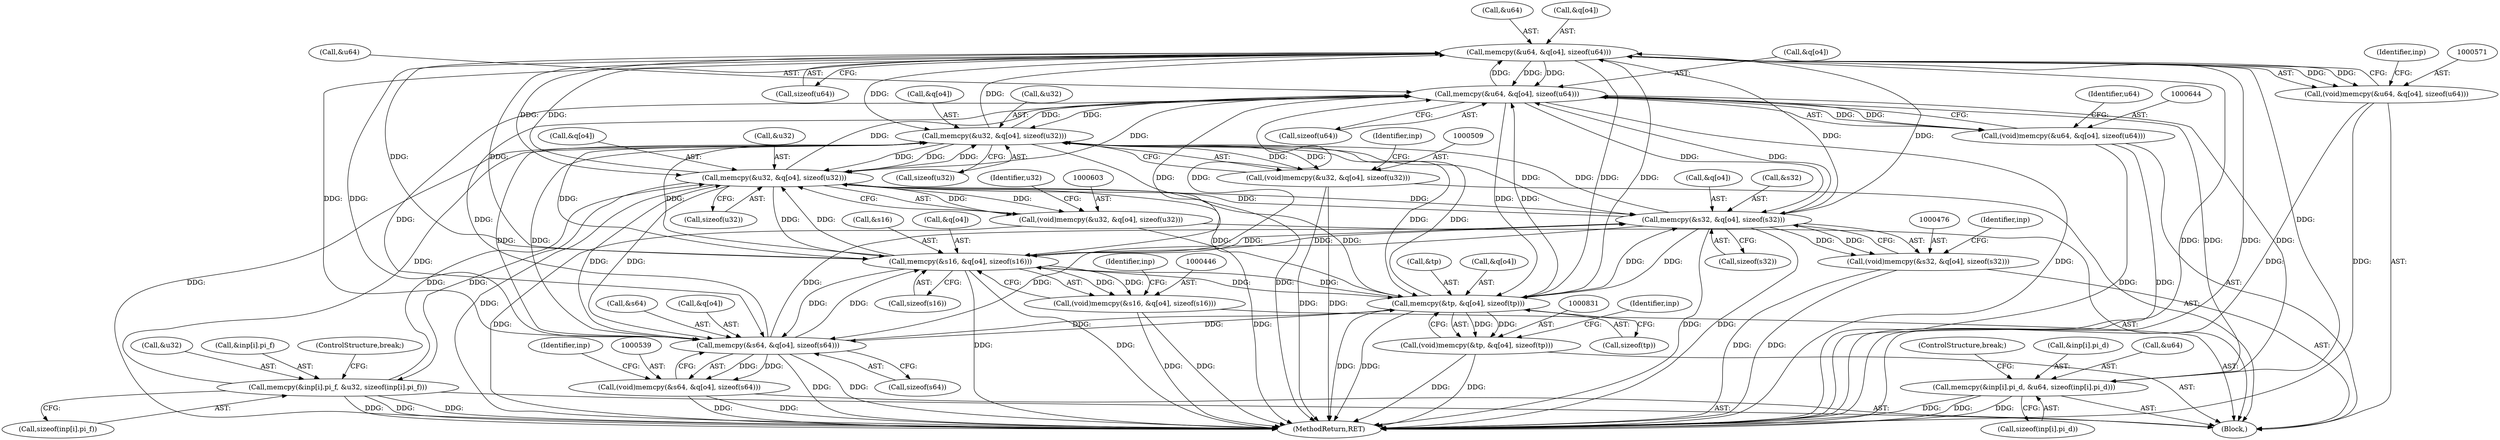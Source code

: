 digraph "0_php-src_0641e56be1af003aa02c7c6b0184466540637233@API" {
"1000572" [label="(Call,memcpy(&u64, &q[o4], sizeof(u64)))"];
"1000660" [label="(Call,memcpy(&inp[i].pi_d, &u64, sizeof(inp[i].pi_d)))"];
"1000645" [label="(Call,memcpy(&u64, &q[o4], sizeof(u64)))"];
"1000572" [label="(Call,memcpy(&u64, &q[o4], sizeof(u64)))"];
"1000510" [label="(Call,memcpy(&u32, &q[o4], sizeof(u32)))"];
"1000617" [label="(Call,memcpy(&inp[i].pi_f, &u32, sizeof(inp[i].pi_f)))"];
"1000604" [label="(Call,memcpy(&u32, &q[o4], sizeof(u32)))"];
"1000477" [label="(Call,memcpy(&s32, &q[o4], sizeof(s32)))"];
"1000540" [label="(Call,memcpy(&s64, &q[o4], sizeof(s64)))"];
"1000832" [label="(Call,memcpy(&tp, &q[o4], sizeof(tp)))"];
"1000447" [label="(Call,memcpy(&s16, &q[o4], sizeof(s16)))"];
"1000445" [label="(Call,(void)memcpy(&s16, &q[o4], sizeof(s16)))"];
"1000475" [label="(Call,(void)memcpy(&s32, &q[o4], sizeof(s32)))"];
"1000508" [label="(Call,(void)memcpy(&u32, &q[o4], sizeof(u32)))"];
"1000538" [label="(Call,(void)memcpy(&s64, &q[o4], sizeof(s64)))"];
"1000570" [label="(Call,(void)memcpy(&u64, &q[o4], sizeof(u64)))"];
"1000602" [label="(Call,(void)memcpy(&u32, &q[o4], sizeof(u32)))"];
"1000643" [label="(Call,(void)memcpy(&u64, &q[o4], sizeof(u64)))"];
"1000830" [label="(Call,(void)memcpy(&tp, &q[o4], sizeof(tp)))"];
"1000573" [label="(Call,&u64)"];
"1000540" [label="(Call,memcpy(&s64, &q[o4], sizeof(s64)))"];
"1000652" [label="(Call,sizeof(u64))"];
"1000489" [label="(Identifier,inp)"];
"1000575" [label="(Call,&q[o4])"];
"1000660" [label="(Call,memcpy(&inp[i].pi_d, &u64, sizeof(inp[i].pi_d)))"];
"1000508" [label="(Call,(void)memcpy(&u32, &q[o4], sizeof(u32)))"];
"1000547" [label="(Call,sizeof(s64))"];
"1000832" [label="(Call,memcpy(&tp, &q[o4], sizeof(tp)))"];
"1000617" [label="(Call,memcpy(&inp[i].pi_f, &u32, sizeof(inp[i].pi_f)))"];
"1000604" [label="(Call,memcpy(&u32, &q[o4], sizeof(u32)))"];
"1000614" [label="(Identifier,u32)"];
"1000579" [label="(Call,sizeof(u64))"];
"1000839" [label="(Call,sizeof(tp))"];
"1000543" [label="(Call,&q[o4])"];
"1000570" [label="(Call,(void)memcpy(&u64, &q[o4], sizeof(u64)))"];
"1000510" [label="(Call,memcpy(&u32, &q[o4], sizeof(u32)))"];
"1000624" [label="(Call,&u32)"];
"1000830" [label="(Call,(void)memcpy(&tp, &q[o4], sizeof(tp)))"];
"1000833" [label="(Call,&tp)"];
"1000667" [label="(Call,&u64)"];
"1000445" [label="(Call,(void)memcpy(&s16, &q[o4], sizeof(s16)))"];
"1000572" [label="(Call,memcpy(&u64, &q[o4], sizeof(u64)))"];
"1000646" [label="(Call,&u64)"];
"1000643" [label="(Call,(void)memcpy(&u64, &q[o4], sizeof(u64)))"];
"1000611" [label="(Call,sizeof(u32))"];
"1000844" [label="(Identifier,inp)"];
"1000883" [label="(MethodReturn,RET)"];
"1000669" [label="(Call,sizeof(inp[i].pi_d))"];
"1000675" [label="(ControlStructure,break;)"];
"1000480" [label="(Call,&q[o4])"];
"1000522" [label="(Identifier,inp)"];
"1000655" [label="(Identifier,u64)"];
"1000835" [label="(Call,&q[o4])"];
"1000478" [label="(Call,&s32)"];
"1000511" [label="(Call,&u32)"];
"1000626" [label="(Call,sizeof(inp[i].pi_f))"];
"1000618" [label="(Call,&inp[i].pi_f)"];
"1000477" [label="(Call,memcpy(&s32, &q[o4], sizeof(s32)))"];
"1000645" [label="(Call,memcpy(&u64, &q[o4], sizeof(u64)))"];
"1000459" [label="(Identifier,inp)"];
"1000517" [label="(Call,sizeof(u32))"];
"1000454" [label="(Call,sizeof(s16))"];
"1000552" [label="(Identifier,inp)"];
"1000450" [label="(Call,&q[o4])"];
"1000447" [label="(Call,memcpy(&s16, &q[o4], sizeof(s16)))"];
"1000538" [label="(Call,(void)memcpy(&s64, &q[o4], sizeof(s64)))"];
"1000661" [label="(Call,&inp[i].pi_d)"];
"1000632" [label="(ControlStructure,break;)"];
"1000607" [label="(Call,&q[o4])"];
"1000605" [label="(Call,&u32)"];
"1000648" [label="(Call,&q[o4])"];
"1000475" [label="(Call,(void)memcpy(&s32, &q[o4], sizeof(s32)))"];
"1000584" [label="(Identifier,inp)"];
"1000431" [label="(Block,)"];
"1000484" [label="(Call,sizeof(s32))"];
"1000541" [label="(Call,&s64)"];
"1000513" [label="(Call,&q[o4])"];
"1000602" [label="(Call,(void)memcpy(&u32, &q[o4], sizeof(u32)))"];
"1000448" [label="(Call,&s16)"];
"1000572" -> "1000570"  [label="AST: "];
"1000572" -> "1000579"  [label="CFG: "];
"1000573" -> "1000572"  [label="AST: "];
"1000575" -> "1000572"  [label="AST: "];
"1000579" -> "1000572"  [label="AST: "];
"1000570" -> "1000572"  [label="CFG: "];
"1000572" -> "1000883"  [label="DDG: "];
"1000572" -> "1000883"  [label="DDG: "];
"1000572" -> "1000447"  [label="DDG: "];
"1000572" -> "1000477"  [label="DDG: "];
"1000572" -> "1000510"  [label="DDG: "];
"1000572" -> "1000540"  [label="DDG: "];
"1000572" -> "1000570"  [label="DDG: "];
"1000572" -> "1000570"  [label="DDG: "];
"1000660" -> "1000572"  [label="DDG: "];
"1000510" -> "1000572"  [label="DDG: "];
"1000477" -> "1000572"  [label="DDG: "];
"1000540" -> "1000572"  [label="DDG: "];
"1000604" -> "1000572"  [label="DDG: "];
"1000645" -> "1000572"  [label="DDG: "];
"1000832" -> "1000572"  [label="DDG: "];
"1000447" -> "1000572"  [label="DDG: "];
"1000572" -> "1000604"  [label="DDG: "];
"1000572" -> "1000645"  [label="DDG: "];
"1000572" -> "1000645"  [label="DDG: "];
"1000572" -> "1000832"  [label="DDG: "];
"1000660" -> "1000431"  [label="AST: "];
"1000660" -> "1000669"  [label="CFG: "];
"1000661" -> "1000660"  [label="AST: "];
"1000667" -> "1000660"  [label="AST: "];
"1000669" -> "1000660"  [label="AST: "];
"1000675" -> "1000660"  [label="CFG: "];
"1000660" -> "1000883"  [label="DDG: "];
"1000660" -> "1000883"  [label="DDG: "];
"1000660" -> "1000883"  [label="DDG: "];
"1000660" -> "1000645"  [label="DDG: "];
"1000645" -> "1000660"  [label="DDG: "];
"1000645" -> "1000643"  [label="AST: "];
"1000645" -> "1000652"  [label="CFG: "];
"1000646" -> "1000645"  [label="AST: "];
"1000648" -> "1000645"  [label="AST: "];
"1000652" -> "1000645"  [label="AST: "];
"1000643" -> "1000645"  [label="CFG: "];
"1000645" -> "1000883"  [label="DDG: "];
"1000645" -> "1000447"  [label="DDG: "];
"1000645" -> "1000477"  [label="DDG: "];
"1000645" -> "1000510"  [label="DDG: "];
"1000645" -> "1000540"  [label="DDG: "];
"1000645" -> "1000604"  [label="DDG: "];
"1000645" -> "1000643"  [label="DDG: "];
"1000645" -> "1000643"  [label="DDG: "];
"1000510" -> "1000645"  [label="DDG: "];
"1000477" -> "1000645"  [label="DDG: "];
"1000540" -> "1000645"  [label="DDG: "];
"1000604" -> "1000645"  [label="DDG: "];
"1000832" -> "1000645"  [label="DDG: "];
"1000447" -> "1000645"  [label="DDG: "];
"1000645" -> "1000832"  [label="DDG: "];
"1000510" -> "1000508"  [label="AST: "];
"1000510" -> "1000517"  [label="CFG: "];
"1000511" -> "1000510"  [label="AST: "];
"1000513" -> "1000510"  [label="AST: "];
"1000517" -> "1000510"  [label="AST: "];
"1000508" -> "1000510"  [label="CFG: "];
"1000510" -> "1000883"  [label="DDG: "];
"1000510" -> "1000883"  [label="DDG: "];
"1000510" -> "1000447"  [label="DDG: "];
"1000510" -> "1000477"  [label="DDG: "];
"1000510" -> "1000508"  [label="DDG: "];
"1000510" -> "1000508"  [label="DDG: "];
"1000617" -> "1000510"  [label="DDG: "];
"1000477" -> "1000510"  [label="DDG: "];
"1000540" -> "1000510"  [label="DDG: "];
"1000604" -> "1000510"  [label="DDG: "];
"1000832" -> "1000510"  [label="DDG: "];
"1000447" -> "1000510"  [label="DDG: "];
"1000510" -> "1000540"  [label="DDG: "];
"1000510" -> "1000604"  [label="DDG: "];
"1000510" -> "1000604"  [label="DDG: "];
"1000510" -> "1000832"  [label="DDG: "];
"1000617" -> "1000431"  [label="AST: "];
"1000617" -> "1000626"  [label="CFG: "];
"1000618" -> "1000617"  [label="AST: "];
"1000624" -> "1000617"  [label="AST: "];
"1000626" -> "1000617"  [label="AST: "];
"1000632" -> "1000617"  [label="CFG: "];
"1000617" -> "1000883"  [label="DDG: "];
"1000617" -> "1000883"  [label="DDG: "];
"1000617" -> "1000883"  [label="DDG: "];
"1000617" -> "1000604"  [label="DDG: "];
"1000604" -> "1000617"  [label="DDG: "];
"1000604" -> "1000602"  [label="AST: "];
"1000604" -> "1000611"  [label="CFG: "];
"1000605" -> "1000604"  [label="AST: "];
"1000607" -> "1000604"  [label="AST: "];
"1000611" -> "1000604"  [label="AST: "];
"1000602" -> "1000604"  [label="CFG: "];
"1000604" -> "1000883"  [label="DDG: "];
"1000604" -> "1000447"  [label="DDG: "];
"1000604" -> "1000477"  [label="DDG: "];
"1000604" -> "1000540"  [label="DDG: "];
"1000604" -> "1000602"  [label="DDG: "];
"1000604" -> "1000602"  [label="DDG: "];
"1000477" -> "1000604"  [label="DDG: "];
"1000540" -> "1000604"  [label="DDG: "];
"1000832" -> "1000604"  [label="DDG: "];
"1000447" -> "1000604"  [label="DDG: "];
"1000604" -> "1000832"  [label="DDG: "];
"1000477" -> "1000475"  [label="AST: "];
"1000477" -> "1000484"  [label="CFG: "];
"1000478" -> "1000477"  [label="AST: "];
"1000480" -> "1000477"  [label="AST: "];
"1000484" -> "1000477"  [label="AST: "];
"1000475" -> "1000477"  [label="CFG: "];
"1000477" -> "1000883"  [label="DDG: "];
"1000477" -> "1000883"  [label="DDG: "];
"1000477" -> "1000447"  [label="DDG: "];
"1000477" -> "1000475"  [label="DDG: "];
"1000477" -> "1000475"  [label="DDG: "];
"1000540" -> "1000477"  [label="DDG: "];
"1000832" -> "1000477"  [label="DDG: "];
"1000447" -> "1000477"  [label="DDG: "];
"1000477" -> "1000540"  [label="DDG: "];
"1000477" -> "1000832"  [label="DDG: "];
"1000540" -> "1000538"  [label="AST: "];
"1000540" -> "1000547"  [label="CFG: "];
"1000541" -> "1000540"  [label="AST: "];
"1000543" -> "1000540"  [label="AST: "];
"1000547" -> "1000540"  [label="AST: "];
"1000538" -> "1000540"  [label="CFG: "];
"1000540" -> "1000883"  [label="DDG: "];
"1000540" -> "1000883"  [label="DDG: "];
"1000540" -> "1000447"  [label="DDG: "];
"1000540" -> "1000538"  [label="DDG: "];
"1000540" -> "1000538"  [label="DDG: "];
"1000832" -> "1000540"  [label="DDG: "];
"1000447" -> "1000540"  [label="DDG: "];
"1000540" -> "1000832"  [label="DDG: "];
"1000832" -> "1000830"  [label="AST: "];
"1000832" -> "1000839"  [label="CFG: "];
"1000833" -> "1000832"  [label="AST: "];
"1000835" -> "1000832"  [label="AST: "];
"1000839" -> "1000832"  [label="AST: "];
"1000830" -> "1000832"  [label="CFG: "];
"1000832" -> "1000883"  [label="DDG: "];
"1000832" -> "1000883"  [label="DDG: "];
"1000832" -> "1000447"  [label="DDG: "];
"1000832" -> "1000830"  [label="DDG: "];
"1000832" -> "1000830"  [label="DDG: "];
"1000447" -> "1000832"  [label="DDG: "];
"1000447" -> "1000445"  [label="AST: "];
"1000447" -> "1000454"  [label="CFG: "];
"1000448" -> "1000447"  [label="AST: "];
"1000450" -> "1000447"  [label="AST: "];
"1000454" -> "1000447"  [label="AST: "];
"1000445" -> "1000447"  [label="CFG: "];
"1000447" -> "1000883"  [label="DDG: "];
"1000447" -> "1000883"  [label="DDG: "];
"1000447" -> "1000445"  [label="DDG: "];
"1000447" -> "1000445"  [label="DDG: "];
"1000445" -> "1000431"  [label="AST: "];
"1000446" -> "1000445"  [label="AST: "];
"1000459" -> "1000445"  [label="CFG: "];
"1000445" -> "1000883"  [label="DDG: "];
"1000445" -> "1000883"  [label="DDG: "];
"1000475" -> "1000431"  [label="AST: "];
"1000476" -> "1000475"  [label="AST: "];
"1000489" -> "1000475"  [label="CFG: "];
"1000475" -> "1000883"  [label="DDG: "];
"1000475" -> "1000883"  [label="DDG: "];
"1000508" -> "1000431"  [label="AST: "];
"1000509" -> "1000508"  [label="AST: "];
"1000522" -> "1000508"  [label="CFG: "];
"1000508" -> "1000883"  [label="DDG: "];
"1000508" -> "1000883"  [label="DDG: "];
"1000538" -> "1000431"  [label="AST: "];
"1000539" -> "1000538"  [label="AST: "];
"1000552" -> "1000538"  [label="CFG: "];
"1000538" -> "1000883"  [label="DDG: "];
"1000538" -> "1000883"  [label="DDG: "];
"1000570" -> "1000431"  [label="AST: "];
"1000571" -> "1000570"  [label="AST: "];
"1000584" -> "1000570"  [label="CFG: "];
"1000570" -> "1000883"  [label="DDG: "];
"1000570" -> "1000883"  [label="DDG: "];
"1000602" -> "1000431"  [label="AST: "];
"1000603" -> "1000602"  [label="AST: "];
"1000614" -> "1000602"  [label="CFG: "];
"1000602" -> "1000883"  [label="DDG: "];
"1000602" -> "1000883"  [label="DDG: "];
"1000643" -> "1000431"  [label="AST: "];
"1000644" -> "1000643"  [label="AST: "];
"1000655" -> "1000643"  [label="CFG: "];
"1000643" -> "1000883"  [label="DDG: "];
"1000643" -> "1000883"  [label="DDG: "];
"1000830" -> "1000431"  [label="AST: "];
"1000831" -> "1000830"  [label="AST: "];
"1000844" -> "1000830"  [label="CFG: "];
"1000830" -> "1000883"  [label="DDG: "];
"1000830" -> "1000883"  [label="DDG: "];
}
